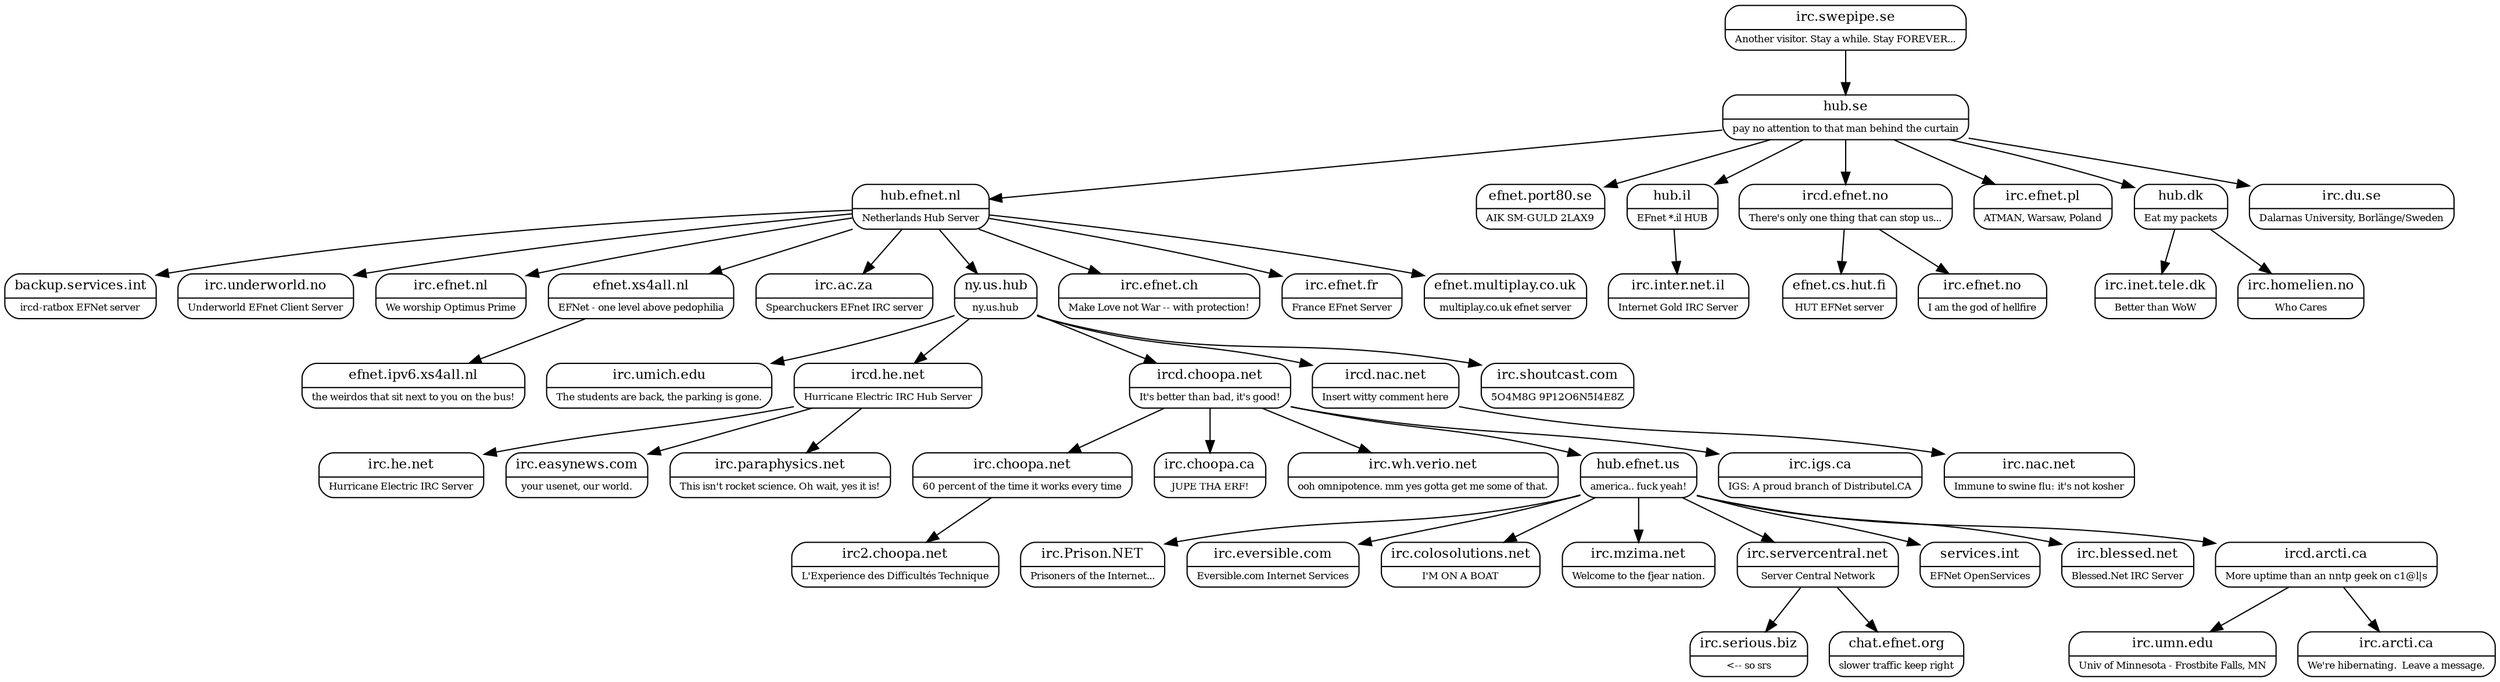 digraph{
splines=1;
n0 [shape=Mrecord;label=<{<font point-size="11">backup.services.int</font>|<font point-size="8">ircd-ratbox EFNet server</font>}>];
n1 [shape=Mrecord;label=<{<font point-size="11">efnet.ipv6.xs4all.nl</font>|<font point-size="8">the weirdos that sit next to you on the bus!</font>}>];
n2 [shape=Mrecord;label=<{<font point-size="11">irc.inter.net.il</font>|<font point-size="8">Internet Gold IRC Server</font>}>];
n3 [shape=Mrecord;label=<{<font point-size="11">irc.choopa.net</font>|<font point-size="8">60 percent of the time it works every time</font>}>];
n4 [shape=Mrecord;label=<{<font point-size="11">irc.Prison.NET</font>|<font point-size="8">Prisoners of the Internet...</font>}>];
n5 [shape=Mrecord;label=<{<font point-size="11">irc.umich.edu</font>|<font point-size="8">The students are back, the parking is gone.</font>}>];
n6 [shape=Mrecord;label=<{<font point-size="11">irc.serious.biz</font>|<font point-size="8">&lt;-- so srs</font>}>];
n7 [shape=Mrecord;label=<{<font point-size="11">irc.inet.tele.dk</font>|<font point-size="8">Better than WoW</font>}>];
n8 [shape=Mrecord;label=<{<font point-size="11">irc.nac.net</font>|<font point-size="8">Immune to swine flu: it's not kosher</font>}>];
n9 [shape=Mrecord;label=<{<font point-size="11">irc.underworld.no</font>|<font point-size="8">Underworld EFnet Client Server</font>}>];
n10 [shape=Mrecord;label=<{<font point-size="11">hub.se</font>|<font point-size="8">pay no attention to that man behind the curtain</font>}>];
n11 [shape=Mrecord;label=<{<font point-size="11">ircd.he.net</font>|<font point-size="8">Hurricane Electric IRC Hub Server</font>}>];
n12 [shape=Mrecord;label=<{<font point-size="11">chat.efnet.org</font>|<font point-size="8">slower traffic keep right</font>}>];
n13 [shape=Mrecord;label=<{<font point-size="11">hub.efnet.nl</font>|<font point-size="8">Netherlands Hub Server</font>}>];
n14 [shape=Mrecord;label=<{<font point-size="11">irc.umn.edu</font>|<font point-size="8">Univ of Minnesota - Frostbite Falls, MN</font>}>];
n15 [shape=Mrecord;label=<{<font point-size="11">irc.eversible.com</font>|<font point-size="8">Eversible.com Internet Services</font>}>];
n16 [shape=Mrecord;label=<{<font point-size="11">efnet.port80.se</font>|<font point-size="8">AIK SM-GULD 2LAX9</font>}>];
n17 [shape=Mrecord;label=<{<font point-size="11">irc.colosolutions.net</font>|<font point-size="8">I'M ON A BOAT</font>}>];
n18 [shape=Mrecord;label=<{<font point-size="11">ircd.choopa.net</font>|<font point-size="8">It's better than bad, it's good!</font>}>];
n19 [shape=Mrecord;label=<{<font point-size="11">ircd.nac.net</font>|<font point-size="8">Insert witty comment here</font>}>];
n20 [shape=Mrecord;label=<{<font point-size="11">hub.il</font>|<font point-size="8">EFnet *.il HUB</font>}>];
n21 [shape=Mrecord;label=<{<font point-size="11">ircd.efnet.no</font>|<font point-size="8">There's only one thing that can stop us...</font>}>];
n22 [shape=Mrecord;label=<{<font point-size="11">irc.efnet.nl</font>|<font point-size="8">We worship Optimus Prime</font>}>];
n23 [shape=Mrecord;label=<{<font point-size="11">irc.he.net</font>|<font point-size="8">Hurricane Electric IRC Server</font>}>];
n24 [shape=Mrecord;label=<{<font point-size="11">irc.choopa.ca</font>|<font point-size="8">JUPE THA ERF!</font>}>];
n25 [shape=Mrecord;label=<{<font point-size="11">irc2.choopa.net</font>|<font point-size="8">L'Experience des Difficult&#233;s Technique</font>}>];
n26 [shape=Mrecord;label=<{<font point-size="11">efnet.xs4all.nl</font>|<font point-size="8">EFNet - one level above pedophilia</font>}>];
n27 [shape=Mrecord;label=<{<font point-size="11">irc.arcti.ca</font>|<font point-size="8">We're hibernating.  Leave a message.</font>}>];
n28 [shape=Mrecord;label=<{<font point-size="11">irc.mzima.net</font>|<font point-size="8">Welcome to the fjear nation.</font>}>];
n29 [shape=Mrecord;label=<{<font point-size="11">irc.homelien.no</font>|<font point-size="8">Who Cares</font>}>];
n30 [shape=Mrecord;label=<{<font point-size="11">irc.ac.za</font>|<font point-size="8">Spearchuckers EFnet IRC server</font>}>];
n31 [shape=Mrecord;label=<{<font point-size="11">irc.servercentral.net</font>|<font point-size="8">Server Central Network</font>}>];
n32 [shape=Mrecord;label=<{<font point-size="11">ny.us.hub</font>|<font point-size="8">ny.us.hub</font>}>];
n33 [shape=Mrecord;label=<{<font point-size="11">irc.wh.verio.net</font>|<font point-size="8">ooh omnipotence. mm yes gotta get me some of that.</font>}>];
n34 [shape=Mrecord;label=<{<font point-size="11">irc.shoutcast.com</font>|<font point-size="8">5O4M8G 9P12O6N5I4E8Z</font>}>];
n35 [shape=Mrecord;label=<{<font point-size="11">hub.efnet.us</font>|<font point-size="8">america.. fuck yeah!</font>}>];
n36 [shape=Mrecord;label=<{<font point-size="11">irc.igs.ca</font>|<font point-size="8">IGS: A proud branch of Distributel.CA</font>}>];
n37 [shape=Mrecord;label=<{<font point-size="11">efnet.cs.hut.fi</font>|<font point-size="8">HUT EFNet server</font>}>];
n38 [shape=Mrecord;label=<{<font point-size="11">services.int</font>|<font point-size="8">EFNet OpenServices</font>}>];
n39 [shape=Mrecord;label=<{<font point-size="11">irc.blessed.net</font>|<font point-size="8">Blessed.Net IRC Server</font>}>];
n40 [shape=Mrecord;label=<{<font point-size="11">irc.efnet.pl</font>|<font point-size="8">ATMAN, Warsaw, Poland</font>}>];
n41 [shape=Mrecord;label=<{<font point-size="11">irc.efnet.no</font>|<font point-size="8">I am the god of hellfire</font>}>];
n42 [shape=Mrecord;label=<{<font point-size="11">irc.efnet.ch</font>|<font point-size="8">Make Love not War -- with protection!</font>}>];
n43 [shape=Mrecord;label=<{<font point-size="11">irc.easynews.com</font>|<font point-size="8">your usenet, our world.</font>}>];
n44 [shape=Mrecord;label=<{<font point-size="11">irc.swepipe.se</font>|<font point-size="8">Another visitor. Stay a while. Stay FOREVER...</font>}>];
n45 [shape=Mrecord;label=<{<font point-size="11">ircd.arcti.ca</font>|<font point-size="8">More uptime than an nntp geek on c1@l&#124;s</font>}>];
n46 [shape=Mrecord;label=<{<font point-size="11">irc.efnet.fr</font>|<font point-size="8">France EFnet Server</font>}>];
n47 [shape=Mrecord;label=<{<font point-size="11">hub.dk</font>|<font point-size="8">Eat my packets</font>}>];
n48 [shape=Mrecord;label=<{<font point-size="11">irc.du.se</font>|<font point-size="8">Dalarnas University, Borl&#228;nge/Sweden</font>}>];
n49 [shape=Mrecord;label=<{<font point-size="11">efnet.multiplay.co.uk</font>|<font point-size="8">multiplay.co.uk efnet server</font>}>];
n50 [shape=Mrecord;label=<{<font point-size="11">irc.paraphysics.net</font>|<font point-size="8">This isn't rocket science. Oh wait, yes it is!</font>}>];
n18 -> n33 [dir=forward];
n3 -> n25 [dir=forward];
n18 -> n3 [dir=forward];
n44 -> n10 [dir=forward];
n19 -> n8 [dir=forward];
n26 -> n1 [dir=forward];
n32 -> n18 [dir=forward];
n10 -> n13 [dir=forward];
n47 -> n7 [dir=forward];
n32 -> n11 [dir=forward];
n13 -> n9 [dir=forward];
n45 -> n27 [dir=forward];
n18 -> n24 [dir=forward];
n18 -> n36 [dir=forward];
n10 -> n47 [dir=forward];
n10 -> n40 [dir=forward];
n35 -> n4 [dir=forward];
n11 -> n23 [dir=forward];
n32 -> n19 [dir=forward];
n13 -> n22 [dir=forward];
n32 -> n34 [dir=forward];
n35 -> n31 [dir=forward];
n45 -> n14 [dir=forward];
n13 -> n30 [dir=forward];
n35 -> n17 [dir=forward];
n10 -> n21 [dir=forward];
n31 -> n6 [dir=forward];
n47 -> n29 [dir=forward];
n10 -> n16 [dir=forward];
n35 -> n28 [dir=forward];
n13 -> n32 [dir=forward];
n35 -> n39 [dir=forward];
n31 -> n12 [dir=forward];
n20 -> n2 [dir=forward];
n13 -> n49 [dir=forward];
n13 -> n42 [dir=forward];
n21 -> n41 [dir=forward];
n11 -> n50 [dir=forward];
n10 -> n48 [dir=forward];
n21 -> n37 [dir=forward];
n35 -> n38 [dir=forward];
n35 -> n45 [dir=forward];
n35 -> n15 [dir=forward];
n18 -> n35 [dir=forward];
n13 -> n0 [dir=forward];
n11 -> n43 [dir=forward];
n13 -> n46 [dir=forward];
n13 -> n26 [dir=forward];
n10 -> n20 [dir=forward];
n32 -> n5 [dir=forward];
}
